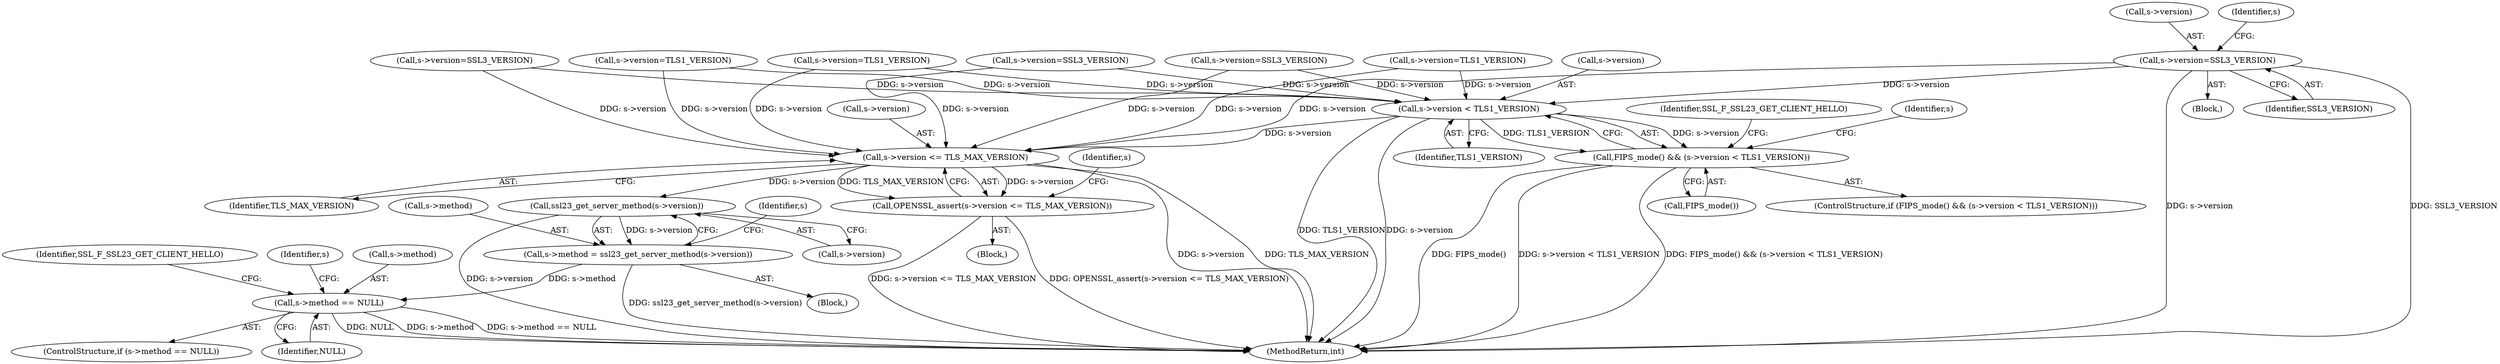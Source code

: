 digraph "0_openssl_b82924741b4bd590da890619be671f4635e46c2b@pointer" {
"1000352" [label="(Call,s->version=SSL3_VERSION)"];
"1000591" [label="(Call,s->version < TLS1_VERSION)"];
"1000589" [label="(Call,FIPS_mode() && (s->version < TLS1_VERSION))"];
"1000602" [label="(Call,s->version <= TLS_MAX_VERSION)"];
"1000601" [label="(Call,OPENSSL_assert(s->version <= TLS_MAX_VERSION))"];
"1000944" [label="(Call,ssl23_get_server_method(s->version))"];
"1000940" [label="(Call,s->method = ssl23_get_server_method(s->version))"];
"1000949" [label="(Call,s->method == NULL)"];
"1000939" [label="(Block,)"];
"1000951" [label="(Identifier,s)"];
"1000602" [label="(Call,s->version <= TLS_MAX_VERSION)"];
"1000321" [label="(Call,s->version=SSL3_VERSION)"];
"1000353" [label="(Call,s->version)"];
"1000588" [label="(ControlStructure,if (FIPS_mode() && (s->version < TLS1_VERSION)))"];
"1000948" [label="(ControlStructure,if (s->method == NULL))"];
"1000359" [label="(Identifier,s)"];
"1000591" [label="(Call,s->version < TLS1_VERSION)"];
"1000598" [label="(Identifier,SSL_F_SSL23_GET_CLIENT_HELLO)"];
"1000945" [label="(Call,s->version)"];
"1000351" [label="(Block,)"];
"1000356" [label="(Identifier,SSL3_VERSION)"];
"1000471" [label="(Call,s->version=TLS1_VERSION)"];
"1000606" [label="(Identifier,TLS_MAX_VERSION)"];
"1000601" [label="(Call,OPENSSL_assert(s->version <= TLS_MAX_VERSION))"];
"1000956" [label="(Identifier,SSL_F_SSL23_GET_CLIENT_HELLO)"];
"1000145" [label="(Block,)"];
"1000953" [label="(Identifier,NULL)"];
"1001102" [label="(MethodReturn,int)"];
"1000589" [label="(Call,FIPS_mode() && (s->version < TLS1_VERSION))"];
"1000523" [label="(Call,s->version=TLS1_VERSION)"];
"1000940" [label="(Call,s->method = ssl23_get_server_method(s->version))"];
"1000962" [label="(Identifier,s)"];
"1000604" [label="(Identifier,s)"];
"1000610" [label="(Identifier,s)"];
"1000941" [label="(Call,s->method)"];
"1000944" [label="(Call,ssl23_get_server_method(s->version))"];
"1000949" [label="(Call,s->method == NULL)"];
"1000592" [label="(Call,s->version)"];
"1000488" [label="(Call,s->version=SSL3_VERSION)"];
"1000352" [label="(Call,s->version=SSL3_VERSION)"];
"1000506" [label="(Call,s->version=SSL3_VERSION)"];
"1000302" [label="(Call,s->version=TLS1_VERSION)"];
"1000603" [label="(Call,s->version)"];
"1000950" [label="(Call,s->method)"];
"1000590" [label="(Call,FIPS_mode())"];
"1000595" [label="(Identifier,TLS1_VERSION)"];
"1000352" -> "1000351"  [label="AST: "];
"1000352" -> "1000356"  [label="CFG: "];
"1000353" -> "1000352"  [label="AST: "];
"1000356" -> "1000352"  [label="AST: "];
"1000359" -> "1000352"  [label="CFG: "];
"1000352" -> "1001102"  [label="DDG: SSL3_VERSION"];
"1000352" -> "1001102"  [label="DDG: s->version"];
"1000352" -> "1000591"  [label="DDG: s->version"];
"1000352" -> "1000602"  [label="DDG: s->version"];
"1000591" -> "1000589"  [label="AST: "];
"1000591" -> "1000595"  [label="CFG: "];
"1000592" -> "1000591"  [label="AST: "];
"1000595" -> "1000591"  [label="AST: "];
"1000589" -> "1000591"  [label="CFG: "];
"1000591" -> "1001102"  [label="DDG: TLS1_VERSION"];
"1000591" -> "1001102"  [label="DDG: s->version"];
"1000591" -> "1000589"  [label="DDG: s->version"];
"1000591" -> "1000589"  [label="DDG: TLS1_VERSION"];
"1000523" -> "1000591"  [label="DDG: s->version"];
"1000488" -> "1000591"  [label="DDG: s->version"];
"1000471" -> "1000591"  [label="DDG: s->version"];
"1000321" -> "1000591"  [label="DDG: s->version"];
"1000506" -> "1000591"  [label="DDG: s->version"];
"1000302" -> "1000591"  [label="DDG: s->version"];
"1000591" -> "1000602"  [label="DDG: s->version"];
"1000589" -> "1000588"  [label="AST: "];
"1000589" -> "1000590"  [label="CFG: "];
"1000590" -> "1000589"  [label="AST: "];
"1000598" -> "1000589"  [label="CFG: "];
"1000604" -> "1000589"  [label="CFG: "];
"1000589" -> "1001102"  [label="DDG: FIPS_mode() && (s->version < TLS1_VERSION)"];
"1000589" -> "1001102"  [label="DDG: FIPS_mode()"];
"1000589" -> "1001102"  [label="DDG: s->version < TLS1_VERSION"];
"1000602" -> "1000601"  [label="AST: "];
"1000602" -> "1000606"  [label="CFG: "];
"1000603" -> "1000602"  [label="AST: "];
"1000606" -> "1000602"  [label="AST: "];
"1000601" -> "1000602"  [label="CFG: "];
"1000602" -> "1001102"  [label="DDG: s->version"];
"1000602" -> "1001102"  [label="DDG: TLS_MAX_VERSION"];
"1000602" -> "1000601"  [label="DDG: s->version"];
"1000602" -> "1000601"  [label="DDG: TLS_MAX_VERSION"];
"1000523" -> "1000602"  [label="DDG: s->version"];
"1000488" -> "1000602"  [label="DDG: s->version"];
"1000471" -> "1000602"  [label="DDG: s->version"];
"1000321" -> "1000602"  [label="DDG: s->version"];
"1000506" -> "1000602"  [label="DDG: s->version"];
"1000302" -> "1000602"  [label="DDG: s->version"];
"1000602" -> "1000944"  [label="DDG: s->version"];
"1000601" -> "1000145"  [label="AST: "];
"1000610" -> "1000601"  [label="CFG: "];
"1000601" -> "1001102"  [label="DDG: s->version <= TLS_MAX_VERSION"];
"1000601" -> "1001102"  [label="DDG: OPENSSL_assert(s->version <= TLS_MAX_VERSION)"];
"1000944" -> "1000940"  [label="AST: "];
"1000944" -> "1000945"  [label="CFG: "];
"1000945" -> "1000944"  [label="AST: "];
"1000940" -> "1000944"  [label="CFG: "];
"1000944" -> "1001102"  [label="DDG: s->version"];
"1000944" -> "1000940"  [label="DDG: s->version"];
"1000940" -> "1000939"  [label="AST: "];
"1000941" -> "1000940"  [label="AST: "];
"1000951" -> "1000940"  [label="CFG: "];
"1000940" -> "1001102"  [label="DDG: ssl23_get_server_method(s->version)"];
"1000940" -> "1000949"  [label="DDG: s->method"];
"1000949" -> "1000948"  [label="AST: "];
"1000949" -> "1000953"  [label="CFG: "];
"1000950" -> "1000949"  [label="AST: "];
"1000953" -> "1000949"  [label="AST: "];
"1000956" -> "1000949"  [label="CFG: "];
"1000962" -> "1000949"  [label="CFG: "];
"1000949" -> "1001102"  [label="DDG: NULL"];
"1000949" -> "1001102"  [label="DDG: s->method"];
"1000949" -> "1001102"  [label="DDG: s->method == NULL"];
}

